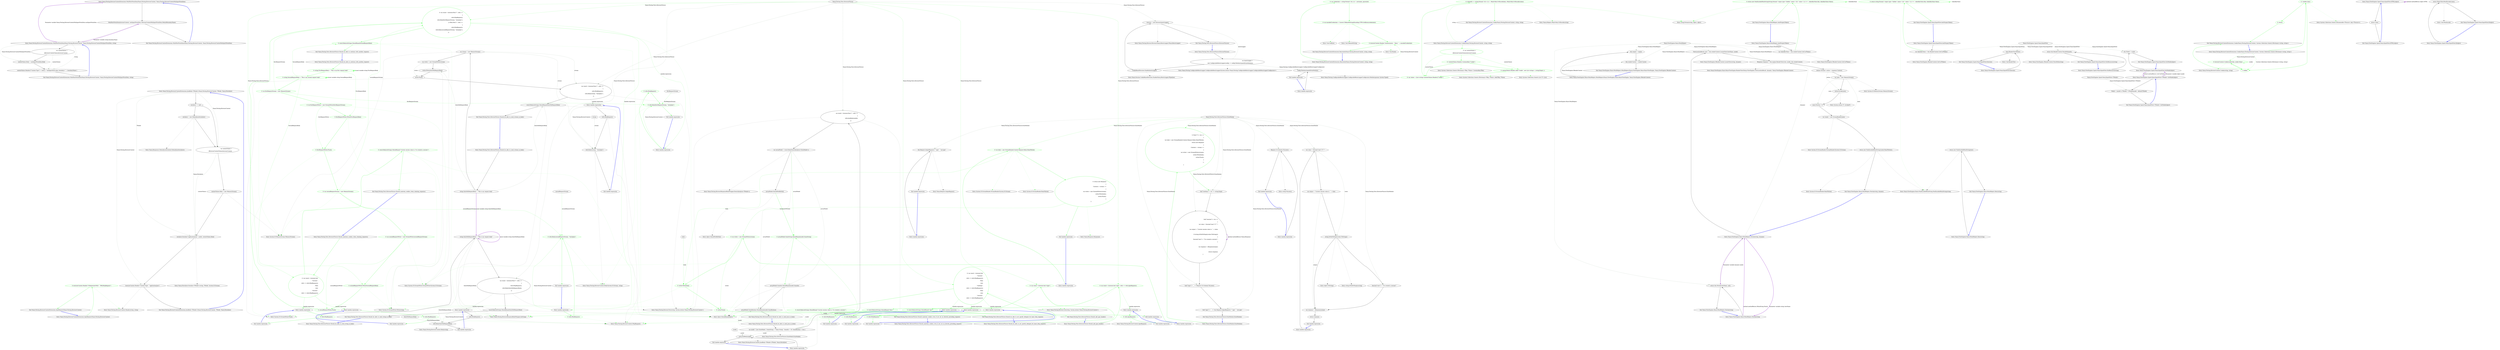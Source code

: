digraph  {
n0 [cluster="Nancy.Testing.BrowserContextExtensions.MultiPartFormData(Nancy.Testing.BrowserContext, Nancy.Testing.BrowserContextMultipartFormData)", label="Entry Nancy.Testing.BrowserContextExtensions.MultiPartFormData(Nancy.Testing.BrowserContext, Nancy.Testing.BrowserContextMultipartFormData)", span="15-15"];
n1 [cluster="Nancy.Testing.BrowserContextExtensions.MultiPartFormData(Nancy.Testing.BrowserContext, Nancy.Testing.BrowserContextMultipartFormData)", label="MultiPartFormData(browserContext, multipartFormData, BrowserContextMultipartFormData.DefaultBoundaryName)", span="17-17"];
n2 [cluster="Nancy.Testing.BrowserContextExtensions.MultiPartFormData(Nancy.Testing.BrowserContext, Nancy.Testing.BrowserContextMultipartFormData)", label="Exit Nancy.Testing.BrowserContextExtensions.MultiPartFormData(Nancy.Testing.BrowserContext, Nancy.Testing.BrowserContextMultipartFormData)", span="15-15"];
n3 [cluster="Nancy.Testing.BrowserContextExtensions.MultiPartFormData(Nancy.Testing.BrowserContext, Nancy.Testing.BrowserContextMultipartFormData, string)", label="Entry Nancy.Testing.BrowserContextExtensions.MultiPartFormData(Nancy.Testing.BrowserContext, Nancy.Testing.BrowserContextMultipartFormData, string)", span="26-26"];
n4 [cluster="Nancy.Testing.BrowserContextExtensions.MultiPartFormData(Nancy.Testing.BrowserContext, Nancy.Testing.BrowserContextMultipartFormData, string)", label="var contextValues =\r\n                (IBrowserContextValues)browserContext", span="28-29"];
n5 [cluster="Nancy.Testing.BrowserContextExtensions.MultiPartFormData(Nancy.Testing.BrowserContext, Nancy.Testing.BrowserContextMultipartFormData, string)", label="contextValues.Body = multipartFormData.Body", span="31-31"];
n6 [cluster="Nancy.Testing.BrowserContextExtensions.MultiPartFormData(Nancy.Testing.BrowserContext, Nancy.Testing.BrowserContextMultipartFormData, string)", label="contextValues.Headers[''Content-Type''] = new[] { ''multipart/form-data; boundary='' + boundaryName }", span="32-32"];
n7 [cluster="Nancy.Testing.BrowserContextExtensions.MultiPartFormData(Nancy.Testing.BrowserContext, Nancy.Testing.BrowserContextMultipartFormData, string)", label="Exit Nancy.Testing.BrowserContextExtensions.MultiPartFormData(Nancy.Testing.BrowserContext, Nancy.Testing.BrowserContextMultipartFormData, string)", span="26-26"];
n8 [cluster="Nancy.Testing.BrowserContextExtensions.JsonBody<TModel>(Nancy.Testing.BrowserContext, TModel, Nancy.ISerializer)", label="Entry Nancy.Testing.BrowserContextExtensions.JsonBody<TModel>(Nancy.Testing.BrowserContext, TModel, Nancy.ISerializer)", span="41-41"];
n9 [cluster="Nancy.Testing.BrowserContextExtensions.JsonBody<TModel>(Nancy.Testing.BrowserContext, TModel, Nancy.ISerializer)", label="serializer == null", span="43-43"];
n11 [cluster="Nancy.Testing.BrowserContextExtensions.JsonBody<TModel>(Nancy.Testing.BrowserContext, TModel, Nancy.ISerializer)", label="var contextValues =\r\n                (IBrowserContextValues)browserContext", span="48-49"];
n13 [cluster="Nancy.Testing.BrowserContextExtensions.JsonBody<TModel>(Nancy.Testing.BrowserContext, TModel, Nancy.ISerializer)", label="serializer.Serialize(''application/json'', model, contextValues.Body)", span="53-53"];
n14 [cluster="Nancy.Testing.BrowserContextExtensions.JsonBody<TModel>(Nancy.Testing.BrowserContext, TModel, Nancy.ISerializer)", label="browserContext.Header(''Content-Type'', ''application/json'')", span="54-54"];
n10 [cluster="Nancy.Testing.BrowserContextExtensions.JsonBody<TModel>(Nancy.Testing.BrowserContext, TModel, Nancy.ISerializer)", label="serializer = new DefaultJsonSerializer()", span="45-45"];
n16 [cluster="Nancy.Responses.DefaultJsonSerializer.DefaultJsonSerializer()", label="Entry Nancy.Responses.DefaultJsonSerializer.DefaultJsonSerializer()", span="8-8"];
n12 [cluster="Nancy.Testing.BrowserContextExtensions.JsonBody<TModel>(Nancy.Testing.BrowserContext, TModel, Nancy.ISerializer)", label="contextValues.Body = new MemoryStream()", span="51-51"];
n17 [cluster="System.IO.MemoryStream.MemoryStream()", label="Entry System.IO.MemoryStream.MemoryStream()", span="0-0"];
n18 [cluster="Nancy.ISerializer.Serialize<TModel>(string, TModel, System.IO.Stream)", label="Entry Nancy.ISerializer.Serialize<TModel>(string, TModel, System.IO.Stream)", span="20-20"];
n15 [cluster="Nancy.Testing.BrowserContextExtensions.JsonBody<TModel>(Nancy.Testing.BrowserContext, TModel, Nancy.ISerializer)", label="Exit Nancy.Testing.BrowserContextExtensions.JsonBody<TModel>(Nancy.Testing.BrowserContext, TModel, Nancy.ISerializer)", span="41-41"];
n19 [cluster="Nancy.Testing.BrowserContext.Header(string, string)", label="Entry Nancy.Testing.BrowserContext.Header(string, string)", span="100-100"];
d21 [cluster="Nancy.Testing.BrowserContextExtensions.BasicAuth(Nancy.Testing.BrowserContext, string, string)", color=green, community=0, label="0: var credentials = string.Format(''{0}:{1}'', username, password)", span="70-70"];
d20 [cluster="Nancy.Testing.BrowserContextExtensions.BasicAuth(Nancy.Testing.BrowserContext, string, string)", label="Entry Nancy.Testing.BrowserContextExtensions.BasicAuth(Nancy.Testing.BrowserContext, string, string)", span="68-68"];
d22 [cluster="Nancy.Testing.BrowserContextExtensions.BasicAuth(Nancy.Testing.BrowserContext, string, string)", color=green, community=0, label="0: var encodedCredentials = Convert.ToBase64String(Encoding.UTF8.GetBytes(credentials))", span="72-72"];
d25 [cluster="string.Format(string, object, object)", label="Entry string.Format(string, object, object)", span="0-0"];
d23 [cluster="Nancy.Testing.BrowserContextExtensions.BasicAuth(Nancy.Testing.BrowserContext, string, string)", color=green, community=0, label="0: browserContext.Header(''Authorization'', ''Basic '' + encodedCredentials)", span="74-74"];
d24 [cluster="Nancy.Testing.BrowserContextExtensions.BasicAuth(Nancy.Testing.BrowserContext, string, string)", label="Exit Nancy.Testing.BrowserContextExtensions.BasicAuth(Nancy.Testing.BrowserContext, string, string)", span="68-68"];
d28 [cluster="Unk.Header", label="Entry Unk.Header", span=""];
d26 [cluster="Unk.GetBytes", label="Entry Unk.GetBytes", span=""];
d27 [cluster="Unk.ToBase64String", label="Entry Unk.ToBase64String", span=""];
d30 [cluster="Nancy.Testing.BrowserContextExtensions.Cookie(Nancy.Testing.BrowserContext, System.Collections.Generic.IDictionary<string, string>)", color=green, community=0, label="0: !cookies.Any()", span="84-84"];
d29 [cluster="Nancy.Testing.BrowserContextExtensions.Cookie(Nancy.Testing.BrowserContext, System.Collections.Generic.IDictionary<string, string>)", label="Entry Nancy.Testing.BrowserContextExtensions.Cookie(Nancy.Testing.BrowserContext, System.Collections.Generic.IDictionary<string, string>)", span="82-82"];
d31 [cluster="Nancy.Testing.BrowserContextExtensions.Cookie(Nancy.Testing.BrowserContext, System.Collections.Generic.IDictionary<string, string>)", color=green, community=0, label="0: return;", span="86-86"];
d32 [cluster="Nancy.Testing.BrowserContextExtensions.Cookie(Nancy.Testing.BrowserContext, System.Collections.Generic.IDictionary<string, string>)", color=green, community=0, label="1: cookies", span="89-89"];
d35 [cluster="System.Collections.Generic.IEnumerable<TSource>.Any<TSource>()", label="Entry System.Collections.Generic.IEnumerable<TSource>.Any<TSource>()", span="0-0"];
d33 [cluster="Nancy.Testing.BrowserContextExtensions.Cookie(Nancy.Testing.BrowserContext, System.Collections.Generic.IDictionary<string, string>)", color=green, community=0, label="0: browserContext.Cookie(cookie.Key, cookie.Value)", span="91-91"];
d34 [cluster="Nancy.Testing.BrowserContextExtensions.Cookie(Nancy.Testing.BrowserContext, System.Collections.Generic.IDictionary<string, string>)", label="Exit Nancy.Testing.BrowserContextExtensions.Cookie(Nancy.Testing.BrowserContext, System.Collections.Generic.IDictionary<string, string>)", span="82-82"];
d36 [cluster="Nancy.Testing.BrowserContext.Cookie(string, string)", label="Entry Nancy.Testing.BrowserContext.Cookie(string, string)", span="101-101"];
d38 [cluster="Nancy.Testing.BrowserContextExtensions.Cookie(Nancy.Testing.BrowserContext, string, string)", color=green, community=0, label="0: var contextValues =\r\n                (IBrowserContextValues)browserContext", span="103-104"];
d37 [cluster="Nancy.Testing.BrowserContextExtensions.Cookie(Nancy.Testing.BrowserContext, string, string)", label="Entry Nancy.Testing.BrowserContextExtensions.Cookie(Nancy.Testing.BrowserContext, string, string)", span="101-101"];
d39 [cluster="Nancy.Testing.BrowserContextExtensions.Cookie(Nancy.Testing.BrowserContext, string, string)", color=green, community=0, label="0: !contextValues.Headers.ContainsKey(''Cookie'')", span="106-106"];
d40 [cluster="Nancy.Testing.BrowserContextExtensions.Cookie(Nancy.Testing.BrowserContext, string, string)", color=green, community=0, label="0: contextValues.Headers.Add(''Cookie'', new List<string> { string.Empty })", span="108-108"];
d41 [cluster="Nancy.Testing.BrowserContextExtensions.Cookie(Nancy.Testing.BrowserContext, string, string)", color=green, community=0, label="0: var values = (List<string>)contextValues.Headers[''Cookie'']", span="111-111"];
d42 [cluster="Nancy.Testing.BrowserContextExtensions.Cookie(Nancy.Testing.BrowserContext, string, string)", color=green, community=0, label="0: values[0] += string.Format(''{0}={1};'', HttpUtility.UrlEncode(key), HttpUtility.UrlEncode(value))", span="112-112"];
d43 [cluster="Nancy.Testing.BrowserContextExtensions.Cookie(Nancy.Testing.BrowserContext, string, string)", label="Exit Nancy.Testing.BrowserContextExtensions.Cookie(Nancy.Testing.BrowserContext, string, string)", span="101-101"];
d47 [cluster="Nancy.Helpers.HttpUtility.UrlEncode(string)", label="Entry Nancy.Helpers.HttpUtility.UrlEncode(string)", span="373-373"];
d44 [cluster="System.Collections.Generic.IDictionary<TKey, TValue>.ContainsKey(TKey)", label="Entry System.Collections.Generic.IDictionary<TKey, TValue>.ContainsKey(TKey)", span="0-0"];
d45 [cluster="System.Collections.Generic.List<T>.List()", label="Entry System.Collections.Generic.List<T>.List()", span="0-0"];
d46 [cluster="System.Collections.Generic.IDictionary<TKey, TValue>.Add(TKey, TValue)", label="Entry System.Collections.Generic.IDictionary<TKey, TValue>.Add(TKey, TValue)", span="0-0"];
d49 [cluster="Nancy.Testing.BrowserContextExtensions.AjaxRequest(Nancy.Testing.BrowserContext)", color=green, community=0, label="0: browserContext.Header(''X-Requested-With'', ''XMLHttpRequest'')", span="122-122"];
d48 [cluster="Nancy.Testing.BrowserContextExtensions.AjaxRequest(Nancy.Testing.BrowserContext)", label="Entry Nancy.Testing.BrowserContextExtensions.AjaxRequest(Nancy.Testing.BrowserContext)", span="120-120"];
d50 [cluster="Nancy.Testing.BrowserContextExtensions.AjaxRequest(Nancy.Testing.BrowserContext)", label="Exit Nancy.Testing.BrowserContextExtensions.AjaxRequest(Nancy.Testing.BrowserContext)", span="120-120"];
m0_43 [cluster="Nancy.Testing.BrowserContext.Body(System.IO.Stream, string)", file="BrowserFixture.cs", label="Entry Nancy.Testing.BrowserContext.Body(System.IO.Stream, string)", span="70-70"];
m0_86 [cluster="Nancy.Testing.Browser.Get(string, System.Action<Nancy.Testing.BrowserContext>)", file="BrowserFixture.cs", label="Entry Nancy.Testing.Browser.Get(string, System.Action<Nancy.Testing.BrowserContext>)", span="50-50"];
m0_82 [cluster="Nancy.Testing.Tests.BrowserFixture.Should_maintain_cookies_when_chaining_requests()", file="BrowserFixture.cs", label="Entry Nancy.Testing.Tests.BrowserFixture.Should_maintain_cookies_when_chaining_requests()", span="116-116"];
m0_83 [cluster="Nancy.Testing.Tests.BrowserFixture.Should_maintain_cookies_when_chaining_requests()", color=green, community=0, file="BrowserFixture.cs", label="0: var result = browser.Get(\r\n                    ''/session'',\r\n                    with => with.HttpRequest())\r\n                .Then\r\n                .Get(\r\n                    ''/session'',\r\n                    with => with.HttpRequest())", span="120-126"];
m0_84 [cluster="Nancy.Testing.Tests.BrowserFixture.Should_maintain_cookies_when_chaining_requests()", color=green, community=0, file="BrowserFixture.cs", label="0: result.Body.AsString().ShouldEqual(''Current session value is: I've created a session!'')", span="128-128"];
m0_85 [cluster="Nancy.Testing.Tests.BrowserFixture.Should_maintain_cookies_when_chaining_requests()", file="BrowserFixture.cs", label="Exit Nancy.Testing.Tests.BrowserFixture.Should_maintain_cookies_when_chaining_requests()", span="116-116"];
m0_17 [cluster="Nancy.Testing.Browser.Post(string, System.Action<Nancy.Testing.BrowserContext>)", file="BrowserFixture.cs", label="Entry Nancy.Testing.Browser.Post(string, System.Action<Nancy.Testing.BrowserContext>)", span="94-94"];
m0_24 [cluster="Nancy.Testing.BrowserContext.HttpRequest()", file="BrowserFixture.cs", label="Entry Nancy.Testing.BrowserContext.HttpRequest()", span="116-116"];
m0_148 [cluster="object.ToString()", file="BrowserFixture.cs", label="Entry object.ToString()", span="0-0"];
m0_19 [cluster="object.ShouldEqual(object)", file="BrowserFixture.cs", label="Entry object.ShouldEqual(object)", span="80-80"];
m0_93 [cluster="Nancy.Testing.Tests.BrowserFixture.Should_maintain_cookies_even_if_not_set_on_directly_preceding_request()", file="BrowserFixture.cs", label="Entry Nancy.Testing.Tests.BrowserFixture.Should_maintain_cookies_even_if_not_set_on_directly_preceding_request()", span="132-132"];
m0_94 [cluster="Nancy.Testing.Tests.BrowserFixture.Should_maintain_cookies_even_if_not_set_on_directly_preceding_request()", color=green, community=0, file="BrowserFixture.cs", label="0: var result = browser.Get(\r\n                    ''/session'',\r\n                    with => with.HttpRequest())\r\n                .Then\r\n                .Get(\r\n                    ''/nothing'',\r\n                    with => with.HttpRequest())\r\n                .Then\r\n                .Get(\r\n                    ''/session'',\r\n                    with => with.HttpRequest())", span="136-146"];
m0_95 [cluster="Nancy.Testing.Tests.BrowserFixture.Should_maintain_cookies_even_if_not_set_on_directly_preceding_request()", color=green, community=0, file="BrowserFixture.cs", label="0: result.Body.AsString().ShouldEqual(''Current session value is: I've created a session!'')", span="148-148"];
m0_96 [cluster="Nancy.Testing.Tests.BrowserFixture.Should_maintain_cookies_even_if_not_set_on_directly_preceding_request()", file="BrowserFixture.cs", label="Exit Nancy.Testing.Tests.BrowserFixture.Should_maintain_cookies_even_if_not_set_on_directly_preceding_request()", span="132-132"];
m0_18 [cluster="Nancy.Testing.BrowserResponseBodyWrapper.AsString()", file="BrowserFixture.cs", label="Entry Nancy.Testing.BrowserResponseBodyWrapper.AsString()", span="30-30"];
m0_118 [cluster="Nancy.Testing.Tests.BrowserFixture.EchoModule.EchoModule()", file="BrowserFixture.cs", label="Entry Nancy.Testing.Tests.BrowserFixture.EchoModule.EchoModule()", span="176-176"];
m0_119 [cluster="Nancy.Testing.Tests.BrowserFixture.EchoModule.EchoModule()", color=green, community=0, file="BrowserFixture.cs", label="0: Post[''/''] = ctx =>\r\n                    {\r\n                        var body = new StreamReader(Context.Request.Body).ReadToEnd();\r\n                        return new Response\r\n                                {\r\n                                    Contents = stream =>\r\n                                                {\r\n                                                    var writer = new StreamWriter(stream);\r\n                                                    writer.Write(body);\r\n                                                    writer.Flush();\r\n                                                }\r\n                                };\r\n                    }", span="179-191"];
m0_120 [cluster="Nancy.Testing.Tests.BrowserFixture.EchoModule.EchoModule()", file="BrowserFixture.cs", label="Get[''/nothing''] = ctx => string.Empty", span="193-193"];
m0_121 [cluster="Nancy.Testing.Tests.BrowserFixture.EchoModule.EchoModule()", file="BrowserFixture.cs", label="Get[''/session''] = ctx =>\r\n                    {\r\n                        var value = Session[''moo''] ?? '''';\r\n\r\n                        var output = ''Current session value is: '' + value;\r\n\r\n                        if (string.IsNullOrEmpty(value.ToString()))\r\n                        {\r\n                            Session[''moo''] = ''I've created a session!'';\r\n                        }\r\n\r\n                        var response = (Response)output;\r\n\r\n                        return response;\r\n                    }", span="195-209"];
m0_122 [cluster="Nancy.Testing.Tests.BrowserFixture.EchoModule.EchoModule()", file="BrowserFixture.cs", label="Get[''/type''] = _ => Request.Url.Scheme.ToLower()", span="211-211"];
m0_123 [cluster="Nancy.Testing.Tests.BrowserFixture.EchoModule.EchoModule()", file="BrowserFixture.cs", label="Get[''/ajax''] = _ => this.Request.IsAjaxRequest() ? ''ajax'' : ''not-ajax''", span="213-213"];
m0_124 [cluster="Nancy.Testing.Tests.BrowserFixture.EchoModule.EchoModule()", file="BrowserFixture.cs", label="Exit Nancy.Testing.Tests.BrowserFixture.EchoModule.EchoModule()", span="176-176"];
m0_26 [cluster="Nancy.Testing.Tests.BrowserFixture.Should_be_able_to_send_stream_in_body()", file="BrowserFixture.cs", label="Entry Nancy.Testing.Tests.BrowserFixture.Should_be_able_to_send_stream_in_body()", span="45-45"];
m0_33 [cluster="Nancy.Testing.Tests.BrowserFixture.Should_be_able_to_send_stream_in_body()", file="BrowserFixture.cs", label="result.Body.AsString().ShouldEqual(thisIsMyRequestBody)", span="61-61"];
m0_30 [cluster="Nancy.Testing.Tests.BrowserFixture.Should_be_able_to_send_stream_in_body()", file="BrowserFixture.cs", label="writer.Write(thisIsMyRequestBody)", span="51-51"];
m0_28 [cluster="Nancy.Testing.Tests.BrowserFixture.Should_be_able_to_send_stream_in_body()", file="BrowserFixture.cs", label="var stream = new MemoryStream()", span="49-49"];
m0_29 [cluster="Nancy.Testing.Tests.BrowserFixture.Should_be_able_to_send_stream_in_body()", file="BrowserFixture.cs", label="var writer = new StreamWriter(stream)", span="50-50"];
m0_32 [cluster="Nancy.Testing.Tests.BrowserFixture.Should_be_able_to_send_stream_in_body()", file="BrowserFixture.cs", label="var result = browser.Post(''/'', with =>\r\n                                           {\r\n                                               with.HttpRequest();\r\n                                               with.Body(stream, ''text/plain'');\r\n                                           })", span="54-58"];
m0_31 [cluster="Nancy.Testing.Tests.BrowserFixture.Should_be_able_to_send_stream_in_body()", file="BrowserFixture.cs", label="writer.Flush()", span="52-52"];
m0_27 [cluster="Nancy.Testing.Tests.BrowserFixture.Should_be_able_to_send_stream_in_body()", file="BrowserFixture.cs", label="string thisIsMyRequestBody = ''This is my request body''", span="48-48"];
m0_34 [cluster="Nancy.Testing.Tests.BrowserFixture.Should_be_able_to_send_stream_in_body()", file="BrowserFixture.cs", label="Exit Nancy.Testing.Tests.BrowserFixture.Should_be_able_to_send_stream_in_body()", span="45-45"];
m0_36 [cluster="System.IO.StreamWriter.StreamWriter(System.IO.Stream)", file="BrowserFixture.cs", label="Entry System.IO.StreamWriter.StreamWriter(System.IO.Stream)", span="0-0"];
m0_12 [cluster="Nancy.Testing.Tests.BrowserFixture.Should_be_able_to_send_string_in_body()", file="BrowserFixture.cs", label="Entry Nancy.Testing.Tests.BrowserFixture.Should_be_able_to_send_string_in_body()", span="28-28"];
m0_15 [cluster="Nancy.Testing.Tests.BrowserFixture.Should_be_able_to_send_string_in_body()", file="BrowserFixture.cs", label="result.Body.AsString().ShouldEqual(thisIsMyRequestBody)", span="41-41"];
m0_14 [cluster="Nancy.Testing.Tests.BrowserFixture.Should_be_able_to_send_string_in_body()", file="BrowserFixture.cs", label="var result = browser.Post(''/'', with =>\r\n                                           {\r\n                                               with.HttpRequest();\r\n                                               with.Body(thisIsMyRequestBody);\r\n                                           })", span="34-38"];
m0_13 [cluster="Nancy.Testing.Tests.BrowserFixture.Should_be_able_to_send_string_in_body()", file="BrowserFixture.cs", label="string thisIsMyRequestBody = ''This is my request body''", span="31-31"];
m0_16 [cluster="Nancy.Testing.Tests.BrowserFixture.Should_be_able_to_send_string_in_body()", file="BrowserFixture.cs", label="Exit Nancy.Testing.Tests.BrowserFixture.Should_be_able_to_send_string_in_body()", span="28-28"];
m0_149 [cluster="string.IsNullOrEmpty(string)", file="BrowserFixture.cs", label="Entry string.IsNullOrEmpty(string)", span="0-0"];
m0_6 [cluster="Nancy.Session.CookieBasedSessions.Enable(Nancy.Bootstrapper.IPipelines)", file="BrowserFixture.cs", label="Entry Nancy.Session.CookieBasedSessions.Enable(Nancy.Bootstrapper.IPipelines)", span="79-79"];
m0_44 [cluster="Nancy.Testing.Tests.BrowserFixture.Should_be_able_to_send_json_in_body()", file="BrowserFixture.cs", label="Entry Nancy.Testing.Tests.BrowserFixture.Should_be_able_to_send_json_in_body()", span="65-65"];
m0_49 [cluster="Nancy.Testing.Tests.BrowserFixture.Should_be_able_to_send_json_in_body()", color=green, community=0, file="BrowserFixture.cs", label="0: actualModel.SomeString.ShouldEqual(model.SomeString)", span="80-80"];
m0_45 [cluster="Nancy.Testing.Tests.BrowserFixture.Should_be_able_to_send_json_in_body()", file="BrowserFixture.cs", label="var model = new EchoModel { SomeString = ''Some String'', SomeInt = 29, SomeBoolean = true }", span="68-68"];
m0_47 [cluster="Nancy.Testing.Tests.BrowserFixture.Should_be_able_to_send_json_in_body()", file="BrowserFixture.cs", label="var actualModel = result.Body.DeserializeJson<EchoModel>()", span="77-77"];
m0_48 [cluster="Nancy.Testing.Tests.BrowserFixture.Should_be_able_to_send_json_in_body()", file="BrowserFixture.cs", label="actualModel.ShouldNotBeNull()", span="79-79"];
m0_50 [cluster="Nancy.Testing.Tests.BrowserFixture.Should_be_able_to_send_json_in_body()", file="BrowserFixture.cs", label="actualModel.SomeInt.ShouldEqual(model.SomeInt)", span="81-81"];
m0_46 [cluster="Nancy.Testing.Tests.BrowserFixture.Should_be_able_to_send_json_in_body()", file="BrowserFixture.cs", label="var result = browser.Post(''/'', with =>\r\n                                            {\r\n                                                with.JsonBody(model);\r\n                                            })", span="71-74"];
m0_51 [cluster="Nancy.Testing.Tests.BrowserFixture.Should_be_able_to_send_json_in_body()", file="BrowserFixture.cs", label="actualModel.SomeBoolean.ShouldEqual(model.SomeBoolean)", span="82-82"];
m0_52 [cluster="Nancy.Testing.Tests.BrowserFixture.Should_be_able_to_send_json_in_body()", file="BrowserFixture.cs", label="Exit Nancy.Testing.Tests.BrowserFixture.Should_be_able_to_send_json_in_body()", span="65-65"];
m0_117 [cluster="Nancy.Testing.BrowserContext.AjaxRequest()", file="BrowserFixture.cs", label="Entry Nancy.Testing.BrowserContext.AjaxRequest()", span="120-120"];
m0_59 [cluster="Nancy.Testing.BrowserContext.JsonBody<TModel>(TModel, Nancy.ISerializer)", file="BrowserFixture.cs", label="Entry Nancy.Testing.BrowserContext.JsonBody<TModel>(TModel, Nancy.ISerializer)", span="46-46"];
m0_8 [cluster="lambda expression", file="BrowserFixture.cs", label="Entry lambda expression", span="20-20"];
m0_76 [cluster="lambda expression", color=green, community=0, file="BrowserFixture.cs", label="0: with.Body(firstRequestStream, ''text/plain'')", span="104-104"];
m0_74 [cluster="lambda expression", file="BrowserFixture.cs", label="Entry lambda expression", span="101-105"];
m0_78 [cluster="lambda expression", file="BrowserFixture.cs", label="Entry lambda expression", span="105-109"];
m0_75 [cluster="lambda expression", color=green, community=0, file="BrowserFixture.cs", label="0: with.HttpRequest()", span="103-103"];
m0_77 [cluster="lambda expression", file="BrowserFixture.cs", label="Exit lambda expression", span="101-105"];
m0_80 [cluster="lambda expression", color=green, community=0, file="BrowserFixture.cs", label="0: with.Body(secondRequestStream, ''text/plain'')", span="108-108"];
m0_79 [cluster="lambda expression", color=green, community=0, file="BrowserFixture.cs", label="0: with.HttpRequest()", span="107-107"];
m0_81 [cluster="lambda expression", file="BrowserFixture.cs", label="Exit lambda expression", span="105-109"];
m0_87 [cluster="lambda expression", file="BrowserFixture.cs", label="Entry lambda expression", span="122-122"];
m0_90 [cluster="lambda expression", file="BrowserFixture.cs", label="Entry lambda expression", span="126-126"];
m0_88 [cluster="lambda expression", color=green, community=0, file="BrowserFixture.cs", label="0: with.HttpRequest()", span="122-122"];
m0_89 [cluster="lambda expression", file="BrowserFixture.cs", label="Exit lambda expression", span="122-122"];
m0_91 [cluster="lambda expression", color=green, community=0, file="BrowserFixture.cs", label="0: with.HttpRequest()", span="126-126"];
m0_92 [cluster="lambda expression", file="BrowserFixture.cs", label="Exit lambda expression", span="126-126"];
m0_97 [cluster="lambda expression", file="BrowserFixture.cs", label="Entry lambda expression", span="138-138"];
m0_100 [cluster="lambda expression", file="BrowserFixture.cs", label="Entry lambda expression", span="142-142"];
m0_103 [cluster="lambda expression", file="BrowserFixture.cs", label="Entry lambda expression", span="146-146"];
m0_98 [cluster="lambda expression", color=green, community=0, file="BrowserFixture.cs", label="0: with.HttpRequest()", span="138-138"];
m0_99 [cluster="lambda expression", file="BrowserFixture.cs", label="Exit lambda expression", span="138-138"];
m0_101 [cluster="lambda expression", color=green, community=0, file="BrowserFixture.cs", label="0: with.HttpRequest()", span="142-142"];
m0_102 [cluster="lambda expression", file="BrowserFixture.cs", label="Exit lambda expression", span="142-142"];
m0_104 [cluster="lambda expression", color=green, community=0, file="BrowserFixture.cs", label="0: with.HttpRequest()", span="146-146"];
m0_105 [cluster="lambda expression", file="BrowserFixture.cs", label="Exit lambda expression", span="146-146"];
m0_114 [cluster="lambda expression", file="BrowserFixture.cs", label="Entry lambda expression", span="162-162"];
m0_115 [cluster="lambda expression", color=green, community=0, file="BrowserFixture.cs", label="0: with.AjaxRequest()", span="162-162"];
m0_116 [cluster="lambda expression", file="BrowserFixture.cs", label="Exit lambda expression", span="162-162"];
m0_126 [cluster="lambda expression", color=green, community=0, file="BrowserFixture.cs", label="0: var body = new StreamReader(Context.Request.Body).ReadToEnd()", span="181-181"];
m0_125 [cluster="lambda expression", file="BrowserFixture.cs", label="Entry lambda expression", span="179-191"];
m0_127 [cluster="lambda expression", color=green, community=0, file="BrowserFixture.cs", label="0: return new Response\r\n                                {\r\n                                    Contents = stream =>\r\n                                                {\r\n                                                    var writer = new StreamWriter(stream);\r\n                                                    writer.Write(body);\r\n                                                    writer.Flush();\r\n                                                }\r\n                                };", span="182-190"];
m0_134 [cluster="lambda expression", color=green, community=0, file="BrowserFixture.cs", label="0: writer.Write(body)", span="187-187"];
m0_128 [cluster="lambda expression", file="BrowserFixture.cs", label="Exit lambda expression", span="179-191"];
m0_133 [cluster="lambda expression", color=green, community=0, file="BrowserFixture.cs", label="0: var writer = new StreamWriter(stream)", span="186-186"];
m0_135 [cluster="lambda expression", color=green, community=0, file="BrowserFixture.cs", label="0: writer.Flush()", span="188-188"];
m0_132 [cluster="lambda expression", file="BrowserFixture.cs", label="Entry lambda expression", span="184-189"];
m0_136 [cluster="lambda expression", file="BrowserFixture.cs", label="Exit lambda expression", span="184-189"];
m0_57 [cluster="lambda expression", file="BrowserFixture.cs", label="with.JsonBody(model)", span="73-73"];
m0_41 [cluster="lambda expression", file="BrowserFixture.cs", label="with.Body(stream, ''text/plain'')", span="57-57"];
m0_21 [cluster="lambda expression", file="BrowserFixture.cs", label="with.HttpRequest()", span="36-36"];
m0_40 [cluster="lambda expression", file="BrowserFixture.cs", label="with.HttpRequest()", span="56-56"];
m0_141 [cluster="lambda expression", file="BrowserFixture.cs", label="var value = Session[''moo''] ?? ''''", span="197-197"];
m0_144 [cluster="lambda expression", file="BrowserFixture.cs", label="Session[''moo''] = ''I've created a session!''", span="203-203"];
m0_151 [cluster="lambda expression", file="BrowserFixture.cs", label="Request.Url.Scheme.ToLower()", span="211-211"];
m0_155 [cluster="lambda expression", file="BrowserFixture.cs", label="this.Request.IsAjaxRequest() ? ''ajax'' : ''not-ajax''", span="213-213"];
m0_56 [cluster="lambda expression", file="BrowserFixture.cs", label="Entry lambda expression", span="71-74"];
m0_58 [cluster="lambda expression", file="BrowserFixture.cs", label="Exit lambda expression", span="71-74"];
m0_20 [cluster="lambda expression", file="BrowserFixture.cs", label="Entry lambda expression", span="34-38"];
m0_39 [cluster="lambda expression", file="BrowserFixture.cs", label="Entry lambda expression", span="54-58"];
m0_42 [cluster="lambda expression", file="BrowserFixture.cs", label="Exit lambda expression", span="54-58"];
m0_22 [cluster="lambda expression", file="BrowserFixture.cs", label="with.Body(thisIsMyRequestBody)", span="37-37"];
m0_140 [cluster="lambda expression", file="BrowserFixture.cs", label="Entry lambda expression", span="195-209"];
m0_142 [cluster="lambda expression", file="BrowserFixture.cs", label="var output = ''Current session value is: '' + value", span="199-199"];
m0_143 [cluster="lambda expression", file="BrowserFixture.cs", label="string.IsNullOrEmpty(value.ToString())", span="201-201"];
m0_145 [cluster="lambda expression", file="BrowserFixture.cs", label="var response = (Response)output", span="206-206"];
m0_150 [cluster="lambda expression", file="BrowserFixture.cs", label="Entry lambda expression", span="211-211"];
m0_152 [cluster="lambda expression", file="BrowserFixture.cs", label="Exit lambda expression", span="211-211"];
m0_154 [cluster="lambda expression", file="BrowserFixture.cs", label="Entry lambda expression", span="213-213"];
m0_156 [cluster="lambda expression", file="BrowserFixture.cs", label="Exit lambda expression", span="213-213"];
m0_9 [cluster="lambda expression", file="BrowserFixture.cs", label="config.Modules(typeof(EchoModule))", span="20-20"];
m0_23 [cluster="lambda expression", file="BrowserFixture.cs", label="Exit lambda expression", span="34-38"];
m0_147 [cluster="lambda expression", file="BrowserFixture.cs", label="Exit lambda expression", span="195-209"];
m0_146 [cluster="lambda expression", file="BrowserFixture.cs", label="return response;", span="208-208"];
m0_10 [cluster="lambda expression", file="BrowserFixture.cs", label="Exit lambda expression", span="20-20"];
m0_60 [cluster="Nancy.Testing.Tests.BrowserFixture.Should_be_able_to_continue_with_another_request()", file="BrowserFixture.cs", label="Entry Nancy.Testing.Tests.BrowserFixture.Should_be_able_to_continue_with_another_request()", span="86-86"];
m0_61 [cluster="Nancy.Testing.Tests.BrowserFixture.Should_be_able_to_continue_with_another_request()", color=green, community=0, file="BrowserFixture.cs", label="0: string FirstRequestBody = ''This is my first request body''", span="89-89"];
m0_62 [cluster="Nancy.Testing.Tests.BrowserFixture.Should_be_able_to_continue_with_another_request()", color=green, community=0, file="BrowserFixture.cs", label="0: string SecondRequestBody = ''This is my second request body''", span="90-90"];
m0_65 [cluster="Nancy.Testing.Tests.BrowserFixture.Should_be_able_to_continue_with_another_request()", color=green, community=0, file="BrowserFixture.cs", label="0: firstRequestWriter.Write(FirstRequestBody)", span="93-93"];
m0_63 [cluster="Nancy.Testing.Tests.BrowserFixture.Should_be_able_to_continue_with_another_request()", color=green, community=0, file="BrowserFixture.cs", label="0: var firstRequestStream = new MemoryStream()", span="91-91"];
m0_69 [cluster="Nancy.Testing.Tests.BrowserFixture.Should_be_able_to_continue_with_another_request()", color=green, community=0, file="BrowserFixture.cs", label="0: secondRequestWriter.Write(SecondRequestBody)", span="97-97"];
m0_72 [cluster="Nancy.Testing.Tests.BrowserFixture.Should_be_able_to_continue_with_another_request()", color=green, community=0, file="BrowserFixture.cs", label="0: result.Body.AsString().ShouldEqual(SecondRequestBody)", span="112-112"];
m0_64 [cluster="Nancy.Testing.Tests.BrowserFixture.Should_be_able_to_continue_with_another_request()", color=green, community=0, file="BrowserFixture.cs", label="0: var firstRequestWriter = new StreamWriter(firstRequestStream)", span="92-92"];
m0_66 [cluster="Nancy.Testing.Tests.BrowserFixture.Should_be_able_to_continue_with_another_request()", color=green, community=0, file="BrowserFixture.cs", label="0: firstRequestWriter.Flush()", span="94-94"];
m0_71 [cluster="Nancy.Testing.Tests.BrowserFixture.Should_be_able_to_continue_with_another_request()", color=green, community=0, file="BrowserFixture.cs", label="0: var result = browser.Post(''/'', with =>\r\n            {\r\n                with.HttpRequest();\r\n                with.Body(firstRequestStream, ''text/plain'');\r\n            }).Then.Post(''/'', with =>\r\n            {\r\n                with.HttpRequest();\r\n                with.Body(secondRequestStream, ''text/plain'');\r\n            })", span="101-109"];
m0_68 [cluster="Nancy.Testing.Tests.BrowserFixture.Should_be_able_to_continue_with_another_request()", color=green, community=0, file="BrowserFixture.cs", label="0: var secondRequestWriter = new StreamWriter(secondRequestStream)", span="96-96"];
m0_70 [cluster="Nancy.Testing.Tests.BrowserFixture.Should_be_able_to_continue_with_another_request()", color=green, community=0, file="BrowserFixture.cs", label="0: secondRequestWriter.Flush()", span="98-98"];
m0_67 [cluster="Nancy.Testing.Tests.BrowserFixture.Should_be_able_to_continue_with_another_request()", color=green, community=0, file="BrowserFixture.cs", label="0: var secondRequestStream = new MemoryStream()", span="95-95"];
m0_73 [cluster="Nancy.Testing.Tests.BrowserFixture.Should_be_able_to_continue_with_another_request()", file="BrowserFixture.cs", label="Exit Nancy.Testing.Tests.BrowserFixture.Should_be_able_to_continue_with_another_request()", span="86-86"];
m0_106 [cluster="Nancy.Testing.Tests.BrowserFixture.Should_be_able_to_not_specify_delegate_for_basic_http_request()", file="BrowserFixture.cs", label="Entry Nancy.Testing.Tests.BrowserFixture.Should_be_able_to_not_specify_delegate_for_basic_http_request()", span="152-152"];
m0_107 [cluster="Nancy.Testing.Tests.BrowserFixture.Should_be_able_to_not_specify_delegate_for_basic_http_request()", color=green, community=0, file="BrowserFixture.cs", label="0: var result = browser.Get(''/type'')", span="154-154"];
m0_108 [cluster="Nancy.Testing.Tests.BrowserFixture.Should_be_able_to_not_specify_delegate_for_basic_http_request()", color=green, community=0, file="BrowserFixture.cs", label="0: result.Body.AsString().ShouldEqual(''http'')", span="156-156"];
m0_109 [cluster="Nancy.Testing.Tests.BrowserFixture.Should_be_able_to_not_specify_delegate_for_basic_http_request()", file="BrowserFixture.cs", label="Exit Nancy.Testing.Tests.BrowserFixture.Should_be_able_to_not_specify_delegate_for_basic_http_request()", span="152-152"];
m0_37 [cluster="System.IO.StreamWriter.Write(string)", file="BrowserFixture.cs", label="Entry System.IO.StreamWriter.Write(string)", span="0-0"];
m0_129 [cluster="System.IO.StreamReader.StreamReader(System.IO.Stream)", file="BrowserFixture.cs", label="Entry System.IO.StreamReader.StreamReader(System.IO.Stream)", span="0-0"];
m0_38 [cluster="System.IO.StreamWriter.Flush()", file="BrowserFixture.cs", label="Entry System.IO.StreamWriter.Flush()", span="0-0"];
m0_54 [cluster="Nancy.Testing.BrowserResponseBodyWrapper.DeserializeJson<TModel>()", file="BrowserFixture.cs", label="Entry Nancy.Testing.BrowserResponseBodyWrapper.DeserializeJson<TModel>()", span="55-55"];
m0_110 [cluster="Nancy.Testing.Tests.BrowserFixture.Should_add_ajax_header()", file="BrowserFixture.cs", label="Entry Nancy.Testing.Tests.BrowserFixture.Should_add_ajax_header()", span="160-160"];
m0_111 [cluster="Nancy.Testing.Tests.BrowserFixture.Should_add_ajax_header()", color=green, community=0, file="BrowserFixture.cs", label="0: var result = browser.Get(''/ajax'', with => with.AjaxRequest())", span="162-162"];
m0_112 [cluster="Nancy.Testing.Tests.BrowserFixture.Should_add_ajax_header()", color=green, community=0, file="BrowserFixture.cs", label="0: result.Body.AsString().ShouldEqual(''ajax'')", span="164-164"];
m0_113 [cluster="Nancy.Testing.Tests.BrowserFixture.Should_add_ajax_header()", file="BrowserFixture.cs", label="Exit Nancy.Testing.Tests.BrowserFixture.Should_add_ajax_header()", span="160-160"];
m0_5 [cluster="Nancy.Testing.ConfigurableBootstrapper.ConfigurableBootstrapper(System.Action<Nancy.Testing.ConfigurableBootstrapper.ConfigurableBoostrapperConfigurator>)", file="BrowserFixture.cs", label="Entry Nancy.Testing.ConfigurableBootstrapper.ConfigurableBootstrapper(System.Action<Nancy.Testing.ConfigurableBootstrapper.ConfigurableBoostrapperConfigurator>)", span="38-38"];
m0_130 [cluster="System.IO.StreamReader.ReadToEnd()", file="BrowserFixture.cs", label="Entry System.IO.StreamReader.ReadToEnd()", span="0-0"];
m0_0 [cluster="Nancy.Testing.Tests.BrowserFixture.BrowserFixture()", file="BrowserFixture.cs", label="Entry Nancy.Testing.Tests.BrowserFixture.BrowserFixture()", span="17-17"];
m0_3 [cluster="Nancy.Testing.Tests.BrowserFixture.BrowserFixture()", file="BrowserFixture.cs", label="browser = new Browser(bootstrapper)", span="24-24"];
m0_1 [cluster="Nancy.Testing.Tests.BrowserFixture.BrowserFixture()", file="BrowserFixture.cs", label="var bootstrapper =\r\n                new ConfigurableBootstrapper(config => config.Modules(typeof(EchoModule)))", span="19-20"];
m0_2 [cluster="Nancy.Testing.Tests.BrowserFixture.BrowserFixture()", file="BrowserFixture.cs", label="CookieBasedSessions.Enable(bootstrapper)", span="22-22"];
m0_4 [cluster="Nancy.Testing.Tests.BrowserFixture.BrowserFixture()", file="BrowserFixture.cs", label="Exit Nancy.Testing.Tests.BrowserFixture.BrowserFixture()", span="17-17"];
m0_11 [cluster="Nancy.Testing.ConfigurableBootstrapper.ConfigurableBoostrapperConfigurator.Modules(params System.Type[])", file="BrowserFixture.cs", label="Entry Nancy.Testing.ConfigurableBootstrapper.ConfigurableBoostrapperConfigurator.Modules(params System.Type[])", span="589-589"];
m0_53 [cluster="Nancy.Testing.Tests.BrowserFixture.EchoModel.EchoModel()", file="BrowserFixture.cs", label="Entry Nancy.Testing.Tests.BrowserFixture.EchoModel.EchoModel()", span="167-167"];
m0_157 [cluster="Nancy.Request.IsAjaxRequest()", file="BrowserFixture.cs", label="Entry Nancy.Request.IsAjaxRequest()", span="15-15"];
m0_131 [cluster="Nancy.Response.Response()", file="BrowserFixture.cs", label="Entry Nancy.Response.Response()", span="15-15"];
m0_153 [cluster="string.ToLower()", file="BrowserFixture.cs", label="Entry string.ToLower()", span="0-0"];
m0_25 [cluster="Nancy.Testing.BrowserContext.Body(string)", file="BrowserFixture.cs", label="Entry Nancy.Testing.BrowserContext.Body(string)", span="60-60"];
m0_55 [cluster="object.ShouldNotBeNull()", file="BrowserFixture.cs", label="Entry object.ShouldNotBeNull()", span="125-125"];
m0_7 [cluster="Nancy.Testing.Browser.Browser(Nancy.Bootstrapper.INancyBootstrapper)", file="BrowserFixture.cs", label="Entry Nancy.Testing.Browser.Browser(Nancy.Bootstrapper.INancyBootstrapper)", span="26-26"];
m0_158 [file="BrowserFixture.cs", label="Nancy.Testing.Tests.BrowserFixture", span=""];
m0_162 [file="BrowserFixture.cs", label=firstRequestStream, span=""];
m0_163 [file="BrowserFixture.cs", label=secondRequestStream, span=""];
m0_164 [file="BrowserFixture.cs", label="Nancy.Testing.Tests.BrowserFixture.EchoModule", span=""];
m0_165 [file="BrowserFixture.cs", label=body, span=""];
m0_161 [file="BrowserFixture.cs", label=model, span=""];
m0_160 [file="BrowserFixture.cs", label=stream, span=""];
m0_159 [file="BrowserFixture.cs", label=thisIsMyRequestBody, span=""];
m1_31 [cluster="Nancy.ViewEngines.IRenderContext.GetCsrfToken()", file="HtmlHelpers.cs", label="Entry Nancy.ViewEngines.IRenderContext.GetCsrfToken()", span="44-44"];
m1_7 [cluster="Nancy.ViewEngines.Razor.HtmlHelpers.Partial(string, dynamic)", file="HtmlHelpers.cs", label="Entry Nancy.ViewEngines.Razor.HtmlHelpers.Partial(string, dynamic)", span="27-27"];
m1_8 [cluster="Nancy.ViewEngines.Razor.HtmlHelpers.Partial(string, dynamic)", file="HtmlHelpers.cs", label="ViewLocationResult view = this.renderContext.LocateView(viewName, model)", span="29-29"];
m1_9 [cluster="Nancy.ViewEngines.Razor.HtmlHelpers.Partial(string, dynamic)", file="HtmlHelpers.cs", label="Response response = this.engine.RenderView(view, model, this.renderContext)", span="31-31"];
m1_10 [cluster="Nancy.ViewEngines.Razor.HtmlHelpers.Partial(string, dynamic)", file="HtmlHelpers.cs", label="Action<Stream> action = response.Contents", span="32-32"];
m1_11 [cluster="Nancy.ViewEngines.Razor.HtmlHelpers.Partial(string, dynamic)", file="HtmlHelpers.cs", label="var mem = new MemoryStream()", span="33-33"];
m1_12 [cluster="Nancy.ViewEngines.Razor.HtmlHelpers.Partial(string, dynamic)", file="HtmlHelpers.cs", label="action.Invoke(mem)", span="35-35"];
m1_13 [cluster="Nancy.ViewEngines.Razor.HtmlHelpers.Partial(string, dynamic)", file="HtmlHelpers.cs", label="mem.Position = 0", span="36-36"];
m1_14 [cluster="Nancy.ViewEngines.Razor.HtmlHelpers.Partial(string, dynamic)", file="HtmlHelpers.cs", label="var reader = new StreamReader(mem)", span="38-38"];
m1_15 [cluster="Nancy.ViewEngines.Razor.HtmlHelpers.Partial(string, dynamic)", file="HtmlHelpers.cs", label="return new NonEncodedHtmlString(reader.ReadToEnd());", span="40-40"];
m1_16 [cluster="Nancy.ViewEngines.Razor.HtmlHelpers.Partial(string, dynamic)", file="HtmlHelpers.cs", label="Exit Nancy.ViewEngines.Razor.HtmlHelpers.Partial(string, dynamic)", span="27-27"];
m1_21 [cluster="System.IO.StreamReader.StreamReader(System.IO.Stream)", file="HtmlHelpers.cs", label="Entry System.IO.StreamReader.StreamReader(System.IO.Stream)", span="0-0"];
m1_24 [cluster="Nancy.ViewEngines.Razor.HtmlHelpers.Raw(string)", file="HtmlHelpers.cs", label="Entry Nancy.ViewEngines.Razor.HtmlHelpers.Raw(string)", span="43-43"];
m1_25 [cluster="Nancy.ViewEngines.Razor.HtmlHelpers.Raw(string)", file="HtmlHelpers.cs", label="return new NonEncodedHtmlString(text);", span="45-45"];
m1_26 [cluster="Nancy.ViewEngines.Razor.HtmlHelpers.Raw(string)", file="HtmlHelpers.cs", label="Exit Nancy.ViewEngines.Razor.HtmlHelpers.Raw(string)", span="43-43"];
m1_18 [cluster="Nancy.ViewEngines.Razor.RazorViewEngine.RenderView(Nancy.ViewEngines.ViewLocationResult, dynamic, Nancy.ViewEngines.IRenderContext)", file="HtmlHelpers.cs", label="Entry Nancy.ViewEngines.Razor.RazorViewEngine.RenderView(Nancy.ViewEngines.ViewLocationResult, dynamic, Nancy.ViewEngines.IRenderContext)", span="197-197"];
m1_27 [cluster="Nancy.ViewEngines.Razor.HtmlHelpers.AntiForgeryToken()", file="HtmlHelpers.cs", label="Entry Nancy.ViewEngines.Razor.HtmlHelpers.AntiForgeryToken()", span="48-48"];
m1_28 [cluster="Nancy.ViewEngines.Razor.HtmlHelpers.AntiForgeryToken()", file="HtmlHelpers.cs", label="var tokenKeyValue = this.renderContext.GetCsrfToken()", span="50-50"];
m1_29 [cluster="Nancy.ViewEngines.Razor.HtmlHelpers.AntiForgeryToken()", color=green, community=0, file="HtmlHelpers.cs", label="0: return new NonEncodedHtmlString(String.Format(''<input type=\''hidden\'' name=\''{0}\'' value=\''{1}\''/>'', tokenKeyValue.Key, tokenKeyValue.Value));", span="52-52"];
m1_30 [cluster="Nancy.ViewEngines.Razor.HtmlHelpers.AntiForgeryToken()", file="HtmlHelpers.cs", label="Exit Nancy.ViewEngines.Razor.HtmlHelpers.AntiForgeryToken()", span="48-48"];
m1_22 [cluster="Nancy.ViewEngines.Razor.NonEncodedHtmlString.NonEncodedHtmlString(string)", file="HtmlHelpers.cs", label="Entry Nancy.ViewEngines.Razor.NonEncodedHtmlString.NonEncodedHtmlString(string)", span="15-15"];
m1_23 [cluster="System.IO.StreamReader.ReadToEnd()", file="HtmlHelpers.cs", label="Entry System.IO.StreamReader.ReadToEnd()", span="0-0"];
m1_20 [cluster="System.Action<T>.Invoke(T)", file="HtmlHelpers.cs", label="Entry System.Action<T>.Invoke(T)", span="0-0"];
m1_17 [cluster="Nancy.ViewEngines.IRenderContext.LocateView(string, dynamic)", file="HtmlHelpers.cs", label="Entry Nancy.ViewEngines.IRenderContext.LocateView(string, dynamic)", span="36-36"];
m1_0 [cluster="Nancy.ViewEngines.Razor.HtmlHelpers.HtmlHelpers(Nancy.ViewEngines.Razor.RazorViewEngine, Nancy.ViewEngines.IRenderContext)", file="HtmlHelpers.cs", label="Entry Nancy.ViewEngines.Razor.HtmlHelpers.HtmlHelpers(Nancy.ViewEngines.Razor.RazorViewEngine, Nancy.ViewEngines.IRenderContext)", span="16-16"];
m1_1 [cluster="Nancy.ViewEngines.Razor.HtmlHelpers.HtmlHelpers(Nancy.ViewEngines.Razor.RazorViewEngine, Nancy.ViewEngines.IRenderContext)", file="HtmlHelpers.cs", label="this.engine = engine", span="18-18"];
m1_2 [cluster="Nancy.ViewEngines.Razor.HtmlHelpers.HtmlHelpers(Nancy.ViewEngines.Razor.RazorViewEngine, Nancy.ViewEngines.IRenderContext)", file="HtmlHelpers.cs", label="this.renderContext = renderContext", span="19-19"];
m1_3 [cluster="Nancy.ViewEngines.Razor.HtmlHelpers.HtmlHelpers(Nancy.ViewEngines.Razor.RazorViewEngine, Nancy.ViewEngines.IRenderContext)", file="HtmlHelpers.cs", label="Exit Nancy.ViewEngines.Razor.HtmlHelpers.HtmlHelpers(Nancy.ViewEngines.Razor.RazorViewEngine, Nancy.ViewEngines.IRenderContext)", span="16-16"];
m1_4 [cluster="Nancy.ViewEngines.Razor.HtmlHelpers.Partial(string)", file="HtmlHelpers.cs", label="Entry Nancy.ViewEngines.Razor.HtmlHelpers.Partial(string)", span="22-22"];
m1_5 [cluster="Nancy.ViewEngines.Razor.HtmlHelpers.Partial(string)", file="HtmlHelpers.cs", label="return this.Partial(viewName, null);", span="24-24"];
m1_6 [cluster="Nancy.ViewEngines.Razor.HtmlHelpers.Partial(string)", file="HtmlHelpers.cs", label="Exit Nancy.ViewEngines.Razor.HtmlHelpers.Partial(string)", span="22-22"];
m1_19 [cluster="System.IO.MemoryStream.MemoryStream()", file="HtmlHelpers.cs", label="Entry System.IO.MemoryStream.MemoryStream()", span="0-0"];
m1_33 [file="HtmlHelpers.cs", label="Nancy.ViewEngines.Razor.HtmlHelpers", span=""];
m6_15 [cluster="Nancy.ViewEngines.IRenderContext.GetCsrfToken()", file="NancySparkView.cs", label="Entry Nancy.ViewEngines.IRenderContext.GetCsrfToken()", span="44-44"];
m6_8 [cluster="Nancy.ViewEngines.Spark.NancySparkView.HTML(object)", file="NancySparkView.cs", label="Entry Nancy.ViewEngines.Spark.NancySparkView.HTML(object)", span="24-24"];
m6_9 [cluster="Nancy.ViewEngines.Spark.NancySparkView.HTML(object)", file="NancySparkView.cs", label="return value;", span="26-26"];
m6_10 [cluster="Nancy.ViewEngines.Spark.NancySparkView.HTML(object)", file="NancySparkView.cs", label="Exit Nancy.ViewEngines.Spark.NancySparkView.HTML(object)", span="24-24"];
m6_24 [cluster="Nancy.ViewEngines.Spark.NancySparkView<TModel>.SetModel(object)", file="NancySparkView.cs", label="Entry Nancy.ViewEngines.Spark.NancySparkView<TModel>.SetModel(object)", span="51-51"];
m6_25 [cluster="Nancy.ViewEngines.Spark.NancySparkView<TModel>.SetModel(object)", file="NancySparkView.cs", label="Model = (model is TModel) ? (TModel)model : default(TModel)", span="53-53"];
m6_26 [cluster="Nancy.ViewEngines.Spark.NancySparkView<TModel>.SetModel(object)", file="NancySparkView.cs", label="Exit Nancy.ViewEngines.Spark.NancySparkView<TModel>.SetModel(object)", span="51-51"];
m6_23 [cluster="Nancy.ViewEngines.IRenderContext.ParsePath(string)", file="NancySparkView.cs", label="Entry Nancy.ViewEngines.IRenderContext.ParsePath(string)", span="21-21"];
m6_7 [cluster="Unk.HtmlEncode", file="NancySparkView.cs", label="Entry Unk.HtmlEncode", span=""];
m6_0 [cluster="Nancy.ViewEngines.Spark.NancySparkView.Execute()", file="NancySparkView.cs", label="Entry Nancy.ViewEngines.Spark.NancySparkView.Execute()", span="14-14"];
m6_1 [cluster="Nancy.ViewEngines.Spark.NancySparkView.Execute()", file="NancySparkView.cs", label="base.RenderView(Writer)", span="16-16"];
m6_2 [cluster="Nancy.ViewEngines.Spark.NancySparkView.Execute()", file="NancySparkView.cs", label="Exit Nancy.ViewEngines.Spark.NancySparkView.Execute()", span="14-14"];
m6_3 [cluster="Unk.RenderView", file="NancySparkView.cs", label="Entry Unk.RenderView", span=""];
m6_20 [cluster="Nancy.ViewEngines.Spark.NancySparkView.SiteResource(string)", file="NancySparkView.cs", label="Entry Nancy.ViewEngines.Spark.NancySparkView.SiteResource(string)", span="41-41"];
m6_21 [cluster="Nancy.ViewEngines.Spark.NancySparkView.SiteResource(string)", file="NancySparkView.cs", label="return this.RenderContext.ParsePath(path);", span="43-43"];
m6_22 [cluster="Nancy.ViewEngines.Spark.NancySparkView.SiteResource(string)", file="NancySparkView.cs", label="Exit Nancy.ViewEngines.Spark.NancySparkView.SiteResource(string)", span="41-41"];
m6_4 [cluster="Nancy.ViewEngines.Spark.NancySparkView.H(object)", file="NancySparkView.cs", label="Entry Nancy.ViewEngines.Spark.NancySparkView.H(object)", span="19-19"];
m6_5 [cluster="Nancy.ViewEngines.Spark.NancySparkView.H(object)", file="NancySparkView.cs", label="return HttpUtility.HtmlEncode(value);", span="21-21"];
m6_6 [cluster="Nancy.ViewEngines.Spark.NancySparkView.H(object)", file="NancySparkView.cs", label="Exit Nancy.ViewEngines.Spark.NancySparkView.H(object)", span="19-19"];
m6_11 [cluster="Nancy.ViewEngines.Spark.NancySparkView.AntiForgeryToken()", file="NancySparkView.cs", label="Entry Nancy.ViewEngines.Spark.NancySparkView.AntiForgeryToken()", span="29-29"];
m6_12 [cluster="Nancy.ViewEngines.Spark.NancySparkView.AntiForgeryToken()", file="NancySparkView.cs", label="var tokenKeyValue = this.RenderContext.GetCsrfToken()", span="31-31"];
m6_13 [cluster="Nancy.ViewEngines.Spark.NancySparkView.AntiForgeryToken()", color=green, community=0, file="NancySparkView.cs", label="0: return string.Format(''<input type=\''hidden\'' name=\''{0}\'' value=\''{1}\''/>'', tokenKeyValue.Key, tokenKeyValue.Value);", span="33-33"];
m6_14 [cluster="Nancy.ViewEngines.Spark.NancySparkView.AntiForgeryToken()", file="NancySparkView.cs", label="Exit Nancy.ViewEngines.Spark.NancySparkView.AntiForgeryToken()", span="29-29"];
m6_17 [cluster="Nancy.ViewEngines.Spark.NancySparkView.SetModel(object)", file="NancySparkView.cs", label="Entry Nancy.ViewEngines.Spark.NancySparkView.SetModel(object)", span="36-36"];
m6_18 [cluster="Nancy.ViewEngines.Spark.NancySparkView.SetModel(object)", file="NancySparkView.cs", label="this.Model = model", span="38-38"];
m6_19 [cluster="Nancy.ViewEngines.Spark.NancySparkView.SetModel(object)", file="NancySparkView.cs", label="Exit Nancy.ViewEngines.Spark.NancySparkView.SetModel(object)", span="36-36"];
m6_27 [file="NancySparkView.cs", label="Nancy.ViewEngines.Spark.NancySparkView", span=""];
m6_28 [file="NancySparkView.cs", label="Nancy.ViewEngines.Spark.NancySparkView<TModel>", span=""];
n0 -> n1  [key=0, style=solid];
n1 -> n2  [key=0, style=solid];
n1 -> n3  [key=2, style=dotted];
n2 -> n0  [color=blue, key=0, style=bold];
n3 -> n4  [key=0, style=solid];
n3 -> n5  [color=darkseagreen4, key=1, label="Nancy.Testing.BrowserContextMultipartFormData", style=dashed];
n3 -> n6  [color=darkseagreen4, key=1, label=string, style=dashed];
n3 -> n0  [color=darkorchid, key=3, label="Parameter variable Nancy.Testing.BrowserContextMultipartFormData multipartFormData", style=bold];
n3 -> n1  [color=darkorchid, key=3, label="Parameter variable string boundaryName", style=bold];
n4 -> n5  [key=0, style=solid];
n4 -> n6  [color=darkseagreen4, key=1, label=contextValues, style=dashed];
n5 -> n6  [key=0, style=solid];
n6 -> n7  [key=0, style=solid];
n7 -> n3  [color=blue, key=0, style=bold];
n8 -> n9  [key=0, style=solid];
n8 -> n11  [color=darkseagreen4, key=1, label="Nancy.Testing.BrowserContext", style=dashed];
n8 -> n13  [color=darkseagreen4, key=1, label=TModel, style=dashed];
n8 -> n14  [color=darkseagreen4, key=1, label="Nancy.Testing.BrowserContext", style=dashed];
n9 -> n10  [key=0, style=solid];
n9 -> n11  [key=0, style=solid];
n11 -> n12  [key=0, style=solid];
n11 -> n13  [color=darkseagreen4, key=1, label=contextValues, style=dashed];
n13 -> n14  [key=0, style=solid];
n13 -> n18  [key=2, style=dotted];
n14 -> n15  [key=0, style=solid];
n14 -> n19  [key=2, style=dotted];
n10 -> n11  [key=0, style=solid];
n10 -> n16  [key=2, style=dotted];
n10 -> n13  [color=darkseagreen4, key=1, label="Nancy.ISerializer", style=dashed];
n12 -> n13  [key=0, style=solid];
n12 -> n17  [key=2, style=dotted];
n15 -> n8  [color=blue, key=0, style=bold];
d21 -> d22  [color=green, key=0, style=solid];
d21 -> d25  [color=green, key=2, style=dotted];
d20 -> d21  [color=green, key=0, style=solid];
d20 -> d23  [color=green, key=1, label="Nancy.Testing.BrowserContext", style=dashed];
d22 -> d23  [color=green, key=0, style=solid];
d22 -> d26  [color=green, key=2, style=dotted];
d22 -> d27  [color=green, key=2, style=dotted];
d23 -> d24  [color=green, key=0, style=solid];
d23 -> d28  [color=green, key=2, style=dotted];
d24 -> d20  [color=blue, key=0, style=bold];
d30 -> d31  [color=green, key=0, style=solid];
d30 -> d32  [color=green, key=0, style=solid];
d30 -> d35  [color=green, key=2, style=dotted];
d29 -> d30  [color=green, key=0, style=solid];
d29 -> d32  [color=green, key=1, label="System.Collections.Generic.IDictionary<string, string>", style=dashed];
d29 -> d33  [color=green, key=1, label="Nancy.Testing.BrowserContext", style=dashed];
d31 -> d34  [color=green, key=0, style=solid];
d32 -> d33  [color=green, key=0, style=solid];
d32 -> d34  [color=green, key=0, style=solid];
d33 -> d32  [color=green, key=0, style=solid];
d33 -> d33  [color=green, key=1, label=cookie, style=dashed];
d33 -> d36  [color=green, key=2, style=dotted];
d34 -> d29  [color=blue, key=0, style=bold];
d38 -> d39  [color=green, key=0, style=solid];
d38 -> d40  [color=green, key=1, label=contextValues, style=dashed];
d38 -> d41  [color=green, key=1, label=contextValues, style=dashed];
d37 -> d38  [color=green, key=0, style=solid];
d37 -> d42  [color=green, key=1, label=string, style=dashed];
d39 -> d40  [color=green, key=0, style=solid];
d39 -> d41  [color=green, key=0, style=solid];
d39 -> d44  [color=green, key=2, style=dotted];
d40 -> d41  [color=green, key=0, style=solid];
d40 -> d45  [color=green, key=2, style=dotted];
d40 -> d46  [color=green, key=2, style=dotted];
d41 -> d42  [color=green, key=0, style=solid];
d42 -> d43  [color=green, key=0, style=solid];
d42 -> d47  [color=green, key=2, style=dotted];
d42 -> d25  [color=green, key=2, style=dotted];
d43 -> d37  [color=blue, key=0, style=bold];
d49 -> d50  [color=green, key=0, style=solid];
d49 -> n19  [color=green, key=2, style=dotted];
d48 -> d49  [color=green, key=0, style=solid];
d50 -> d48  [color=blue, key=0, style=bold];
m0_82 -> m0_83  [color=green, key=0, style=solid];
m0_83 -> m0_84  [color=green, key=0, style=solid];
m0_83 -> m0_86  [color=green, key=2, style=dotted];
m0_83 -> m0_87  [color=green, key=1, label="lambda expression", style=dashed];
m0_83 -> m0_90  [color=green, key=1, label="lambda expression", style=dashed];
m0_84 -> m0_85  [color=green, key=0, style=solid];
m0_84 -> m0_18  [color=green, key=2, style=dotted];
m0_84 -> m0_19  [color=green, key=2, style=dotted];
m0_85 -> m0_82  [color=blue, key=0, style=bold];
m0_93 -> m0_94  [color=green, key=0, style=solid];
m0_94 -> m0_95  [color=green, key=0, style=solid];
m0_94 -> m0_86  [color=green, key=2, style=dotted];
m0_94 -> m0_97  [color=green, key=1, label="lambda expression", style=dashed];
m0_94 -> m0_100  [color=green, key=1, label="lambda expression", style=dashed];
m0_94 -> m0_103  [color=green, key=1, label="lambda expression", style=dashed];
m0_95 -> m0_96  [color=green, key=0, style=solid];
m0_95 -> m0_18  [color=green, key=2, style=dotted];
m0_95 -> m0_19  [color=green, key=2, style=dotted];
m0_96 -> m0_93  [color=blue, key=0, style=bold];
m0_118 -> m0_119  [color=green, key=0, style=solid];
m0_119 -> m0_120  [color=green, key=0, style=solid];
m0_120 -> m0_121  [key=0, style=solid];
m0_121 -> m0_121  [color=darkorchid, key=3, label="method methodReturn Nancy.Response ", style=bold];
m0_121 -> m0_122  [key=0, style=solid];
m0_122 -> m0_123  [key=0, style=solid];
m0_123 -> m0_124  [key=0, style=solid];
m0_124 -> m0_118  [color=blue, key=0, style=bold];
m0_26 -> m0_27  [key=0, style=solid];
m0_33 -> m0_19  [key=2, style=dotted];
m0_33 -> m0_18  [key=2, style=dotted];
m0_33 -> m0_34  [key=0, style=solid];
m0_30 -> m0_37  [key=2, style=dotted];
m0_30 -> m0_31  [key=0, style=solid];
m0_28 -> n17  [key=2, style=dotted];
m0_28 -> m0_29  [key=0, style=solid];
m0_28 -> m0_32  [color=darkseagreen4, key=1, label=stream, style=dashed];
m0_28 -> m0_41  [color=darkseagreen4, key=1, label=stream, style=dashed];
m0_29 -> m0_36  [key=2, style=dotted];
m0_29 -> m0_30  [key=0, style=solid];
m0_29 -> m0_31  [color=darkseagreen4, key=1, label=writer, style=dashed];
m0_32 -> m0_17  [key=2, style=dotted];
m0_32 -> m0_33  [key=0, style=solid];
m0_32 -> m0_39  [color=darkseagreen4, key=1, label="lambda expression", style=dashed];
m0_31 -> m0_38  [key=2, style=dotted];
m0_31 -> m0_32  [key=0, style=solid];
m0_27 -> m0_33  [color=darkseagreen4, key=1, label=thisIsMyRequestBody, style=dashed];
m0_27 -> m0_30  [color=darkseagreen4, key=1, label=thisIsMyRequestBody, style=dashed];
m0_27 -> m0_28  [key=0, style=solid];
m0_27 -> m0_13  [color=darkorchid, key=3, label="Local variable string thisIsMyRequestBody", style=bold];
m0_34 -> m0_26  [color=blue, key=0, style=bold];
m0_12 -> m0_13  [key=0, style=solid];
m0_15 -> m0_19  [key=2, style=dotted];
m0_15 -> m0_18  [key=2, style=dotted];
m0_15 -> m0_16  [key=0, style=solid];
m0_14 -> m0_17  [key=2, style=dotted];
m0_14 -> m0_15  [key=0, style=solid];
m0_14 -> m0_20  [color=darkseagreen4, key=1, label="lambda expression", style=dashed];
m0_13 -> m0_15  [color=darkseagreen4, key=1, label=thisIsMyRequestBody, style=dashed];
m0_13 -> m0_14  [key=0, style=solid];
m0_13 -> m0_13  [color=darkorchid, key=3, label="Local variable string thisIsMyRequestBody", style=bold];
m0_13 -> m0_22  [color=darkseagreen4, key=1, label=thisIsMyRequestBody, style=dashed];
m0_16 -> m0_12  [color=blue, key=0, style=bold];
m0_44 -> m0_45  [key=0, style=solid];
m0_49 -> m0_50  [color=green, key=0, style=solid];
m0_49 -> m0_19  [color=green, key=2, style=dotted];
m0_45 -> m0_49  [color=green, key=1, label=model, style=dashed];
m0_45 -> m0_46  [key=0, style=solid];
m0_45 -> m0_53  [key=2, style=dotted];
m0_45 -> m0_57  [color=darkseagreen4, key=1, label=model, style=dashed];
m0_45 -> m0_50  [color=darkseagreen4, key=1, label=model, style=dashed];
m0_45 -> m0_51  [color=darkseagreen4, key=1, label=model, style=dashed];
m0_47 -> m0_49  [color=green, key=1, label=actualModel, style=dashed];
m0_47 -> m0_48  [key=0, style=solid];
m0_47 -> m0_54  [key=2, style=dotted];
m0_47 -> m0_50  [color=darkseagreen4, key=1, label=actualModel, style=dashed];
m0_47 -> m0_51  [color=darkseagreen4, key=1, label=actualModel, style=dashed];
m0_48 -> m0_49  [color=green, key=0, style=solid];
m0_48 -> m0_55  [key=2, style=dotted];
m0_50 -> m0_51  [key=0, style=solid];
m0_50 -> m0_19  [key=2, style=dotted];
m0_46 -> m0_47  [key=0, style=solid];
m0_46 -> m0_17  [key=2, style=dotted];
m0_46 -> m0_56  [color=darkseagreen4, key=1, label="lambda expression", style=dashed];
m0_51 -> m0_19  [key=2, style=dotted];
m0_51 -> m0_52  [key=0, style=solid];
m0_52 -> m0_44  [color=blue, key=0, style=bold];
m0_8 -> m0_9  [key=0, style=solid];
m0_76 -> m0_77  [color=green, key=0, style=solid];
m0_76 -> m0_43  [color=green, key=2, style=dotted];
m0_74 -> m0_76  [color=green, key=1, label="Nancy.Testing.BrowserContext", style=dashed];
m0_74 -> m0_75  [color=green, key=0, style=solid];
m0_78 -> m0_80  [color=green, key=1, label="Nancy.Testing.BrowserContext", style=dashed];
m0_78 -> m0_79  [color=green, key=0, style=solid];
m0_75 -> m0_76  [color=green, key=0, style=solid];
m0_75 -> m0_24  [color=green, key=2, style=dotted];
m0_77 -> m0_74  [color=blue, key=0, style=bold];
m0_80 -> m0_81  [color=green, key=0, style=solid];
m0_80 -> m0_43  [color=green, key=2, style=dotted];
m0_79 -> m0_80  [color=green, key=0, style=solid];
m0_79 -> m0_24  [color=green, key=2, style=dotted];
m0_81 -> m0_78  [color=blue, key=0, style=bold];
m0_87 -> m0_88  [color=green, key=0, style=solid];
m0_90 -> m0_91  [color=green, key=0, style=solid];
m0_88 -> m0_89  [color=green, key=0, style=solid];
m0_88 -> m0_24  [color=green, key=2, style=dotted];
m0_89 -> m0_87  [color=blue, key=0, style=bold];
m0_91 -> m0_92  [color=green, key=0, style=solid];
m0_91 -> m0_24  [color=green, key=2, style=dotted];
m0_92 -> m0_90  [color=blue, key=0, style=bold];
m0_97 -> m0_98  [color=green, key=0, style=solid];
m0_100 -> m0_101  [color=green, key=0, style=solid];
m0_103 -> m0_104  [color=green, key=0, style=solid];
m0_98 -> m0_99  [color=green, key=0, style=solid];
m0_98 -> m0_24  [color=green, key=2, style=dotted];
m0_99 -> m0_97  [color=blue, key=0, style=bold];
m0_101 -> m0_102  [color=green, key=0, style=solid];
m0_101 -> m0_24  [color=green, key=2, style=dotted];
m0_102 -> m0_100  [color=blue, key=0, style=bold];
m0_104 -> m0_105  [color=green, key=0, style=solid];
m0_104 -> m0_24  [color=green, key=2, style=dotted];
m0_105 -> m0_103  [color=blue, key=0, style=bold];
m0_114 -> m0_115  [color=green, key=0, style=solid];
m0_115 -> m0_116  [color=green, key=0, style=solid];
m0_115 -> m0_117  [color=green, key=2, style=dotted];
m0_116 -> m0_114  [color=blue, key=0, style=bold];
m0_126 -> m0_127  [color=green, key=0, style=solid];
m0_126 -> m0_129  [color=green, key=2, style=dotted];
m0_126 -> m0_130  [color=green, key=2, style=dotted];
m0_126 -> m0_134  [color=green, key=1, label=body, style=dashed];
m0_125 -> m0_126  [color=green, key=0, style=solid];
m0_127 -> m0_128  [color=green, key=0, style=solid];
m0_127 -> m0_131  [color=green, key=2, style=dotted];
m0_127 -> m0_133  [color=green, key=1, label="System.IO.Stream", style=dashed];
m0_134 -> m0_135  [color=green, key=0, style=solid];
m0_134 -> m0_37  [color=green, key=2, style=dotted];
m0_128 -> m0_125  [color=blue, key=0, style=bold];
m0_133 -> m0_134  [color=green, key=0, style=solid];
m0_133 -> m0_36  [color=green, key=2, style=dotted];
m0_133 -> m0_135  [color=green, key=1, label=writer, style=dashed];
m0_135 -> m0_136  [color=green, key=0, style=solid];
m0_135 -> m0_38  [color=green, key=2, style=dotted];
m0_132 -> m0_133  [color=green, key=0, style=solid];
m0_136 -> m0_132  [color=blue, key=0, style=bold];
m0_57 -> m0_58  [key=0, style=solid];
m0_57 -> m0_59  [key=2, style=dotted];
m0_41 -> m0_43  [key=2, style=dotted];
m0_41 -> m0_42  [key=0, style=solid];
m0_21 -> m0_24  [key=2, style=dotted];
m0_21 -> m0_22  [key=0, style=solid];
m0_40 -> m0_24  [key=2, style=dotted];
m0_40 -> m0_41  [key=0, style=solid];
m0_141 -> m0_142  [key=0, style=solid];
m0_141 -> m0_143  [color=darkseagreen4, key=1, label=value, style=dashed];
m0_144 -> m0_145  [key=0, style=solid];
m0_151 -> m0_152  [key=0, style=solid];
m0_151 -> m0_153  [key=2, style=dotted];
m0_155 -> m0_156  [key=0, style=solid];
m0_155 -> m0_157  [key=2, style=dotted];
m0_56 -> m0_57  [key=0, style=solid];
m0_58 -> m0_56  [color=blue, key=0, style=bold];
m0_20 -> m0_21  [key=0, style=solid];
m0_20 -> m0_22  [color=darkseagreen4, key=1, label="Nancy.Testing.BrowserContext", style=dashed];
m0_39 -> m0_41  [color=darkseagreen4, key=1, label="Nancy.Testing.BrowserContext", style=dashed];
m0_39 -> m0_40  [key=0, style=solid];
m0_42 -> m0_39  [color=blue, key=0, style=bold];
m0_22 -> m0_23  [key=0, style=solid];
m0_22 -> m0_25  [key=2, style=dotted];
m0_140 -> m0_141  [key=0, style=solid];
m0_142 -> m0_143  [key=0, style=solid];
m0_142 -> m0_145  [color=darkseagreen4, key=1, label=output, style=dashed];
m0_143 -> m0_144  [key=0, style=solid];
m0_143 -> m0_145  [key=0, style=solid];
m0_143 -> m0_148  [key=2, style=dotted];
m0_143 -> m0_149  [key=2, style=dotted];
m0_145 -> m0_146  [key=0, style=solid];
m0_150 -> m0_151  [key=0, style=solid];
m0_152 -> m0_150  [color=blue, key=0, style=bold];
m0_154 -> m0_155  [key=0, style=solid];
m0_156 -> m0_154  [color=blue, key=0, style=bold];
m0_9 -> m0_10  [key=0, style=solid];
m0_9 -> m0_11  [key=2, style=dotted];
m0_23 -> m0_20  [color=blue, key=0, style=bold];
m0_147 -> m0_140  [color=blue, key=0, style=bold];
m0_146 -> m0_147  [key=0, style=solid];
m0_10 -> m0_8  [color=blue, key=0, style=bold];
m0_60 -> m0_61  [color=green, key=0, style=solid];
m0_61 -> m0_61  [color=green, key=3, label="Local variable string FirstRequestBody", style=bold];
m0_61 -> m0_62  [color=green, key=0, style=solid];
m0_61 -> m0_65  [color=green, key=1, label=FirstRequestBody, style=dashed];
m0_62 -> m0_62  [color=green, key=3, label="Local variable string SecondRequestBody", style=bold];
m0_62 -> m0_63  [color=green, key=0, style=solid];
m0_62 -> m0_69  [color=green, key=1, label=SecondRequestBody, style=dashed];
m0_62 -> m0_72  [color=green, key=1, label=SecondRequestBody, style=dashed];
m0_65 -> m0_66  [color=green, key=0, style=solid];
m0_65 -> m0_37  [color=green, key=2, style=dotted];
m0_63 -> m0_64  [color=green, key=0, style=solid];
m0_63 -> n17  [color=green, key=2, style=dotted];
m0_63 -> m0_71  [color=green, key=1, label=firstRequestStream, style=dashed];
m0_63 -> m0_76  [color=green, key=1, label=firstRequestStream, style=dashed];
m0_69 -> m0_70  [color=green, key=0, style=solid];
m0_69 -> m0_37  [color=green, key=2, style=dotted];
m0_72 -> m0_73  [color=green, key=0, style=solid];
m0_72 -> m0_18  [color=green, key=2, style=dotted];
m0_72 -> m0_19  [color=green, key=2, style=dotted];
m0_64 -> m0_65  [color=green, key=0, style=solid];
m0_64 -> m0_36  [color=green, key=2, style=dotted];
m0_64 -> m0_66  [color=green, key=1, label=firstRequestWriter, style=dashed];
m0_66 -> m0_67  [color=green, key=0, style=solid];
m0_66 -> m0_38  [color=green, key=2, style=dotted];
m0_71 -> m0_72  [color=green, key=0, style=solid];
m0_71 -> m0_17  [color=green, key=2, style=dotted];
m0_71 -> m0_74  [color=green, key=1, label="lambda expression", style=dashed];
m0_71 -> m0_78  [color=green, key=1, label="lambda expression", style=dashed];
m0_68 -> m0_69  [color=green, key=0, style=solid];
m0_68 -> m0_36  [color=green, key=2, style=dotted];
m0_68 -> m0_70  [color=green, key=1, label=secondRequestWriter, style=dashed];
m0_70 -> m0_71  [color=green, key=0, style=solid];
m0_70 -> m0_38  [color=green, key=2, style=dotted];
m0_67 -> m0_71  [color=green, key=1, label=secondRequestStream, style=dashed];
m0_67 -> m0_68  [color=green, key=0, style=solid];
m0_67 -> n17  [color=green, key=2, style=dotted];
m0_67 -> m0_80  [color=green, key=1, label=secondRequestStream, style=dashed];
m0_73 -> m0_60  [color=blue, key=0, style=bold];
m0_106 -> m0_107  [color=green, key=0, style=solid];
m0_107 -> m0_108  [color=green, key=0, style=solid];
m0_107 -> m0_86  [color=green, key=2, style=dotted];
m0_108 -> m0_109  [color=green, key=0, style=solid];
m0_108 -> m0_18  [color=green, key=2, style=dotted];
m0_108 -> m0_19  [color=green, key=2, style=dotted];
m0_109 -> m0_106  [color=blue, key=0, style=bold];
m0_110 -> m0_111  [color=green, key=0, style=solid];
m0_111 -> m0_112  [color=green, key=0, style=solid];
m0_111 -> m0_86  [color=green, key=2, style=dotted];
m0_111 -> m0_114  [color=green, key=1, label="lambda expression", style=dashed];
m0_112 -> m0_113  [color=green, key=0, style=solid];
m0_112 -> m0_18  [color=green, key=2, style=dotted];
m0_112 -> m0_19  [color=green, key=2, style=dotted];
m0_113 -> m0_110  [color=blue, key=0, style=bold];
m0_0 -> m0_1  [key=0, style=solid];
m0_3 -> m0_4  [key=0, style=solid];
m0_3 -> m0_7  [key=2, style=dotted];
m0_1 -> m0_3  [color=darkseagreen4, key=1, label=bootstrapper, style=dashed];
m0_1 -> m0_2  [key=0, style=solid];
m0_1 -> m0_5  [key=2, style=dotted];
m0_1 -> m0_9  [color=darkseagreen4, key=1, label="Nancy.Testing.ConfigurableBootstrapper.ConfigurableBoostrapperConfigurator", style=dashed];
m0_2 -> m0_3  [key=0, style=solid];
m0_2 -> m0_6  [key=2, style=dotted];
m0_4 -> m0_0  [color=blue, key=0, style=bold];
m0_158 -> m0_71  [color=green, key=1, label="Nancy.Testing.Tests.BrowserFixture", style=dashed];
m0_158 -> m0_83  [color=green, key=1, label="Nancy.Testing.Tests.BrowserFixture", style=dashed];
m0_158 -> m0_94  [color=green, key=1, label="Nancy.Testing.Tests.BrowserFixture", style=dashed];
m0_158 -> m0_107  [color=green, key=1, label="Nancy.Testing.Tests.BrowserFixture", style=dashed];
m0_158 -> m0_111  [color=green, key=1, label="Nancy.Testing.Tests.BrowserFixture", style=dashed];
m0_158 -> m0_3  [color=darkseagreen4, key=1, label="Nancy.Testing.Tests.BrowserFixture", style=dashed];
m0_158 -> m0_14  [color=darkseagreen4, key=1, label="Nancy.Testing.Tests.BrowserFixture", style=dashed];
m0_158 -> m0_32  [color=darkseagreen4, key=1, label="Nancy.Testing.Tests.BrowserFixture", style=dashed];
m0_158 -> m0_46  [color=darkseagreen4, key=1, label="Nancy.Testing.Tests.BrowserFixture", style=dashed];
m0_162 -> m0_76  [color=green, key=1, label=firstRequestStream, style=dashed];
m0_163 -> m0_80  [color=green, key=1, label=secondRequestStream, style=dashed];
m0_164 -> m0_119  [color=green, key=1, label="Nancy.Testing.Tests.BrowserFixture.EchoModule", style=dashed];
m0_164 -> m0_126  [color=green, key=1, label="Nancy.Testing.Tests.BrowserFixture.EchoModule", style=dashed];
m0_164 -> m0_120  [color=darkseagreen4, key=1, label="Nancy.Testing.Tests.BrowserFixture.EchoModule", style=dashed];
m0_164 -> m0_121  [color=darkseagreen4, key=1, label="Nancy.Testing.Tests.BrowserFixture.EchoModule", style=dashed];
m0_164 -> m0_141  [color=darkseagreen4, key=1, label="Nancy.Testing.Tests.BrowserFixture.EchoModule", style=dashed];
m0_164 -> m0_144  [color=darkseagreen4, key=1, label="Nancy.Testing.Tests.BrowserFixture.EchoModule", style=dashed];
m0_164 -> m0_122  [color=darkseagreen4, key=1, label="Nancy.Testing.Tests.BrowserFixture.EchoModule", style=dashed];
m0_164 -> m0_151  [color=darkseagreen4, key=1, label="Nancy.Testing.Tests.BrowserFixture.EchoModule", style=dashed];
m0_164 -> m0_123  [color=darkseagreen4, key=1, label="Nancy.Testing.Tests.BrowserFixture.EchoModule", style=dashed];
m0_164 -> m0_155  [color=darkseagreen4, key=1, label="Nancy.Testing.Tests.BrowserFixture.EchoModule", style=dashed];
m0_165 -> m0_134  [color=green, key=1, label=body, style=dashed];
m0_161 -> m0_57  [color=darkseagreen4, key=1, label=model, style=dashed];
m0_160 -> m0_41  [color=darkseagreen4, key=1, label=stream, style=dashed];
m0_159 -> m0_22  [color=darkseagreen4, key=1, label=thisIsMyRequestBody, style=dashed];
m1_7 -> m1_8  [key=0, style=solid];
m1_7 -> m1_9  [color=darkseagreen4, key=1, label=dynamic, style=dashed];
m1_7 -> m1_4  [color=darkorchid, key=3, label="Parameter variable string viewName", style=bold];
m1_7 -> m1_5  [color=darkorchid, key=3, label="Parameter variable dynamic model", style=bold];
m1_8 -> m1_9  [key=0, style=solid];
m1_8 -> m1_17  [key=2, style=dotted];
m1_9 -> m1_10  [key=0, style=solid];
m1_9 -> m1_18  [key=2, style=dotted];
m1_10 -> m1_11  [key=0, style=solid];
m1_10 -> m1_12  [color=darkseagreen4, key=1, label=action, style=dashed];
m1_11 -> m1_12  [key=0, style=solid];
m1_11 -> m1_19  [key=2, style=dotted];
m1_11 -> m1_13  [color=darkseagreen4, key=1, label=mem, style=dashed];
m1_11 -> m1_14  [color=darkseagreen4, key=1, label=mem, style=dashed];
m1_12 -> m1_13  [key=0, style=solid];
m1_12 -> m1_20  [key=2, style=dotted];
m1_13 -> m1_14  [key=0, style=solid];
m1_14 -> m1_15  [key=0, style=solid];
m1_14 -> m1_21  [key=2, style=dotted];
m1_15 -> m1_16  [key=0, style=solid];
m1_15 -> m1_22  [key=2, style=dotted];
m1_15 -> m1_23  [key=2, style=dotted];
m1_16 -> m1_7  [color=blue, key=0, style=bold];
m1_24 -> m1_25  [key=0, style=solid];
m1_25 -> m1_26  [key=0, style=solid];
m1_25 -> m1_22  [key=2, style=dotted];
m1_26 -> m1_24  [color=blue, key=0, style=bold];
m1_27 -> m1_28  [key=0, style=solid];
m1_28 -> m1_29  [color=green, key=0, style=solid];
m1_28 -> m1_31  [key=2, style=dotted];
m1_29 -> m1_30  [color=green, key=0, style=solid];
m1_29 -> m1_22  [color=green, key=2, style=dotted];
m1_29 -> d25  [color=green, key=2, style=dotted];
m1_29 -> m1_29  [color=green, key=1, label=tokenKeyValue, style=dashed];
m1_30 -> m1_27  [color=blue, key=0, style=bold];
m1_0 -> m1_1  [key=0, style=solid];
m1_0 -> m1_2  [color=darkseagreen4, key=1, label="Nancy.ViewEngines.IRenderContext", style=dashed];
m1_1 -> m1_2  [key=0, style=solid];
m1_2 -> m1_3  [key=0, style=solid];
m1_3 -> m1_0  [color=blue, key=0, style=bold];
m1_4 -> m1_5  [key=0, style=solid];
m1_4 -> m1_7  [color=darkorchid, key=3, label="method methodReturn IHtmlString Partial", style=bold];
m1_5 -> m1_6  [key=0, style=solid];
m1_5 -> m1_7  [key=2, style=dotted];
m1_6 -> m1_4  [color=blue, key=0, style=bold];
m1_33 -> m1_1  [color=darkseagreen4, key=1, label="Nancy.ViewEngines.Razor.HtmlHelpers", style=dashed];
m1_33 -> m1_2  [color=darkseagreen4, key=1, label="Nancy.ViewEngines.Razor.HtmlHelpers", style=dashed];
m1_33 -> m1_5  [color=darkseagreen4, key=1, label="Nancy.ViewEngines.Razor.HtmlHelpers", style=dashed];
m1_33 -> m1_8  [color=darkseagreen4, key=1, label="Nancy.ViewEngines.Razor.HtmlHelpers", style=dashed];
m1_33 -> m1_9  [color=darkseagreen4, key=1, label="Nancy.ViewEngines.Razor.HtmlHelpers", style=dashed];
m1_33 -> m1_28  [color=darkseagreen4, key=1, label="Nancy.ViewEngines.Razor.HtmlHelpers", style=dashed];
m6_8 -> m6_9  [key=0, style=solid];
m6_8 -> m6_8  [color=darkorchid, key=3, label="method methodReturn object HTML", style=bold];
m6_9 -> m6_10  [key=0, style=solid];
m6_10 -> m6_8  [color=blue, key=0, style=bold];
m6_24 -> m6_25  [key=0, style=solid];
m6_24 -> m6_17  [color=darkorchid, key=3, label="Parameter variable object model", style=bold];
m6_25 -> m6_26  [key=0, style=solid];
m6_26 -> m6_24  [color=blue, key=0, style=bold];
m6_0 -> m6_1  [key=0, style=solid];
m6_1 -> m6_2  [key=0, style=solid];
m6_1 -> m6_3  [key=2, style=dotted];
m6_2 -> m6_0  [color=blue, key=0, style=bold];
m6_20 -> m6_21  [key=0, style=solid];
m6_21 -> m6_22  [key=0, style=solid];
m6_21 -> m6_23  [key=2, style=dotted];
m6_22 -> m6_20  [color=blue, key=0, style=bold];
m6_4 -> m6_5  [key=0, style=solid];
m6_5 -> m6_6  [key=0, style=solid];
m6_5 -> m6_7  [key=2, style=dotted];
m6_6 -> m6_4  [color=blue, key=0, style=bold];
m6_11 -> m6_12  [key=0, style=solid];
m6_12 -> m6_13  [color=green, key=0, style=solid];
m6_12 -> m6_15  [key=2, style=dotted];
m6_13 -> m6_14  [color=green, key=0, style=solid];
m6_13 -> d25  [color=green, key=2, style=dotted];
m6_13 -> m6_13  [color=green, key=1, label=tokenKeyValue, style=dashed];
m6_14 -> m6_11  [color=blue, key=0, style=bold];
m6_17 -> m6_18  [key=0, style=solid];
m6_17 -> m6_24  [color=darkorchid, key=3, label="method methodReturn void SetModel", style=bold];
m6_18 -> m6_19  [key=0, style=solid];
m6_19 -> m6_17  [color=blue, key=0, style=bold];
m6_27 -> m6_1  [color=darkseagreen4, key=1, label="Nancy.ViewEngines.Spark.NancySparkView", style=dashed];
m6_27 -> m6_12  [color=darkseagreen4, key=1, label="Nancy.ViewEngines.Spark.NancySparkView", style=dashed];
m6_27 -> m6_18  [color=darkseagreen4, key=1, label="Nancy.ViewEngines.Spark.NancySparkView", style=dashed];
m6_27 -> m6_21  [color=darkseagreen4, key=1, label="Nancy.ViewEngines.Spark.NancySparkView", style=dashed];
m6_28 -> m6_25  [color=darkseagreen4, key=1, label="Nancy.ViewEngines.Spark.NancySparkView<TModel>", style=dashed];
}
